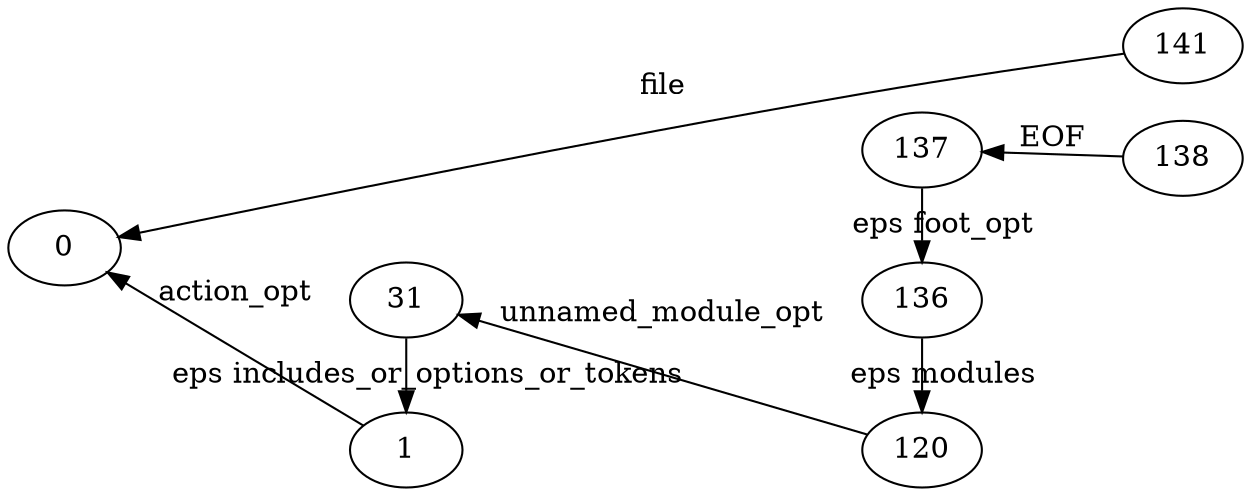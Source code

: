 digraph GSS {
    rankdir=RL
    0 [label="141"]
    1 [label="0"]
    0 -> 1 [label="file"]
    2 [label="138"]
    3 [label="137"]
    4 [label="136"]
    5 [label="120"]
    6 [label="31"]
    7 [label="1"]
    7 -> 1 [label="action_opt"]
    6 -> 7 [label="eps includes_or_options_or_tokens"]
    5 -> 6 [label="unnamed_module_opt"]
    4 -> 5 [label="eps modules"]
    3 -> 4 [label="eps foot_opt"]
    2 -> 3 [label="EOF"]
    {rank=same; 2 0}
    {rank=same; 1}
    {rank=same; 5 4 3}
    {rank=same; 7 6}
}
